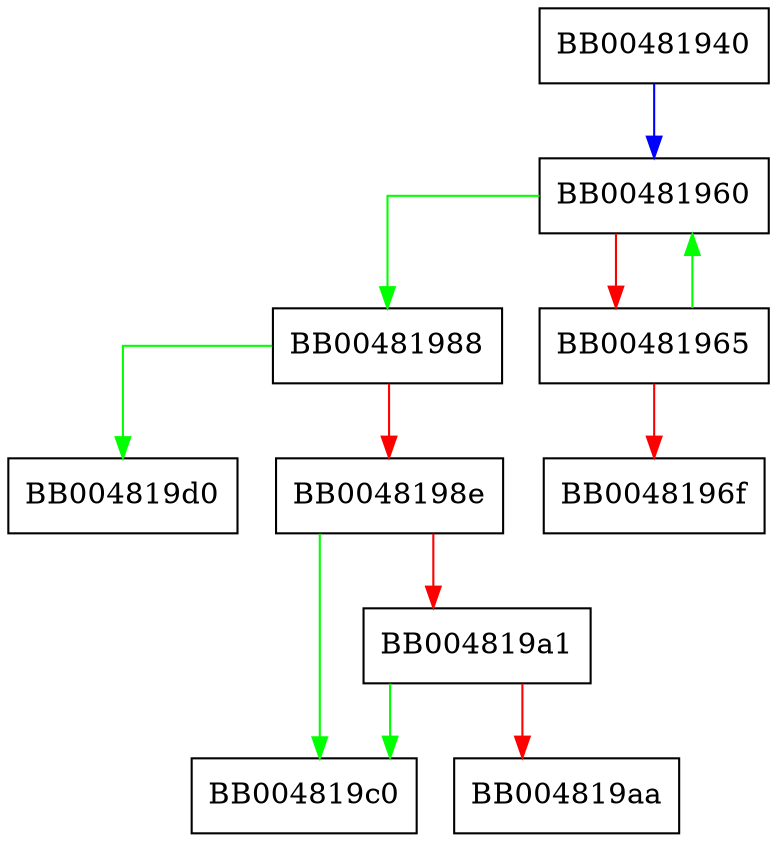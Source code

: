 digraph ssl_cipher_get_evp_cipher {
  node [shape="box"];
  graph [splines=ortho];
  BB00481940 -> BB00481960 [color="blue"];
  BB00481960 -> BB00481988 [color="green"];
  BB00481960 -> BB00481965 [color="red"];
  BB00481965 -> BB00481960 [color="green"];
  BB00481965 -> BB0048196f [color="red"];
  BB00481988 -> BB004819d0 [color="green"];
  BB00481988 -> BB0048198e [color="red"];
  BB0048198e -> BB004819c0 [color="green"];
  BB0048198e -> BB004819a1 [color="red"];
  BB004819a1 -> BB004819c0 [color="green"];
  BB004819a1 -> BB004819aa [color="red"];
}